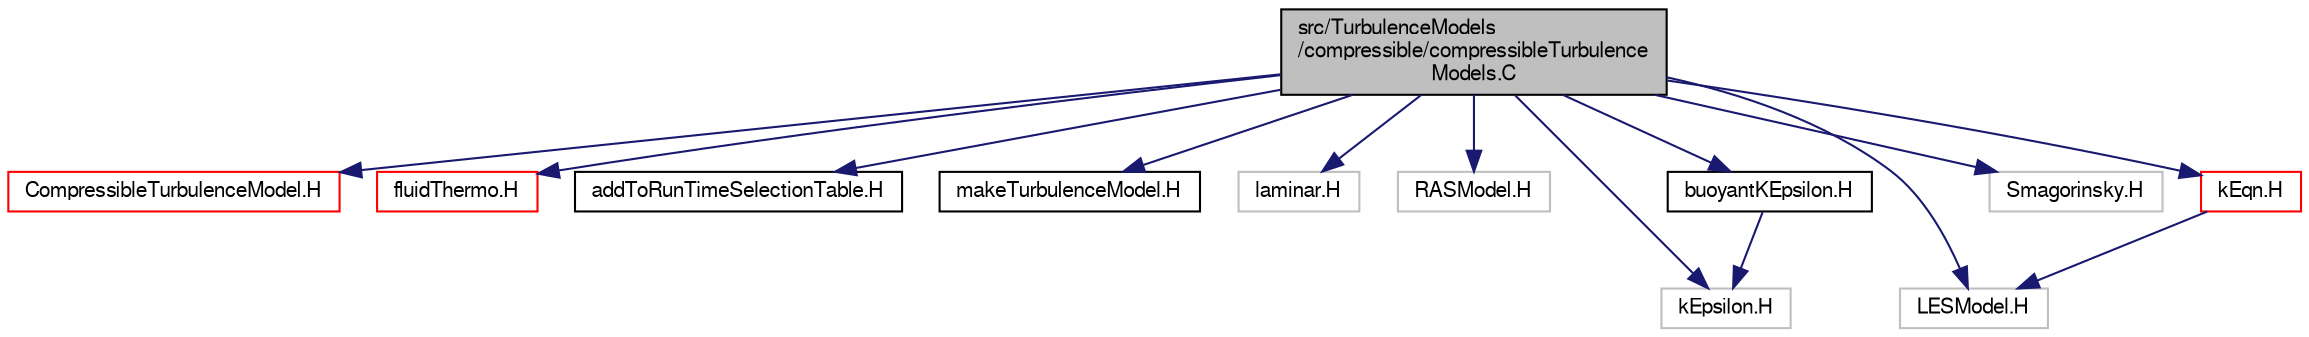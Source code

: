 digraph "src/TurbulenceModels/compressible/compressibleTurbulenceModels.C"
{
  bgcolor="transparent";
  edge [fontname="FreeSans",fontsize="10",labelfontname="FreeSans",labelfontsize="10"];
  node [fontname="FreeSans",fontsize="10",shape=record];
  Node0 [label="src/TurbulenceModels\l/compressible/compressibleTurbulence\lModels.C",height=0.2,width=0.4,color="black", fillcolor="grey75", style="filled", fontcolor="black"];
  Node0 -> Node1 [color="midnightblue",fontsize="10",style="solid",fontname="FreeSans"];
  Node1 [label="CompressibleTurbulenceModel.H",height=0.2,width=0.4,color="red",URL="$a17684.html"];
  Node0 -> Node59 [color="midnightblue",fontsize="10",style="solid",fontname="FreeSans"];
  Node59 [label="fluidThermo.H",height=0.2,width=0.4,color="red",URL="$a15428.html"];
  Node0 -> Node307 [color="midnightblue",fontsize="10",style="solid",fontname="FreeSans"];
  Node307 [label="addToRunTimeSelectionTable.H",height=0.2,width=0.4,color="black",URL="$a09263.html",tooltip="Macros for easy insertion into run-time selection tables. "];
  Node0 -> Node308 [color="midnightblue",fontsize="10",style="solid",fontname="FreeSans"];
  Node308 [label="makeTurbulenceModel.H",height=0.2,width=0.4,color="black",URL="$a17783.html"];
  Node0 -> Node309 [color="midnightblue",fontsize="10",style="solid",fontname="FreeSans"];
  Node309 [label="laminar.H",height=0.2,width=0.4,color="grey75"];
  Node0 -> Node310 [color="midnightblue",fontsize="10",style="solid",fontname="FreeSans"];
  Node310 [label="RASModel.H",height=0.2,width=0.4,color="grey75"];
  Node0 -> Node311 [color="midnightblue",fontsize="10",style="solid",fontname="FreeSans"];
  Node311 [label="LESModel.H",height=0.2,width=0.4,color="grey75"];
  Node0 -> Node312 [color="midnightblue",fontsize="10",style="solid",fontname="FreeSans"];
  Node312 [label="kEpsilon.H",height=0.2,width=0.4,color="grey75"];
  Node0 -> Node313 [color="midnightblue",fontsize="10",style="solid",fontname="FreeSans"];
  Node313 [label="buoyantKEpsilon.H",height=0.2,width=0.4,color="black",URL="$a17699.html"];
  Node313 -> Node312 [color="midnightblue",fontsize="10",style="solid",fontname="FreeSans"];
  Node0 -> Node314 [color="midnightblue",fontsize="10",style="solid",fontname="FreeSans"];
  Node314 [label="Smagorinsky.H",height=0.2,width=0.4,color="grey75"];
  Node0 -> Node315 [color="midnightblue",fontsize="10",style="solid",fontname="FreeSans"];
  Node315 [label="kEqn.H",height=0.2,width=0.4,color="red",URL="$a17780.html"];
  Node315 -> Node311 [color="midnightblue",fontsize="10",style="solid",fontname="FreeSans"];
}

